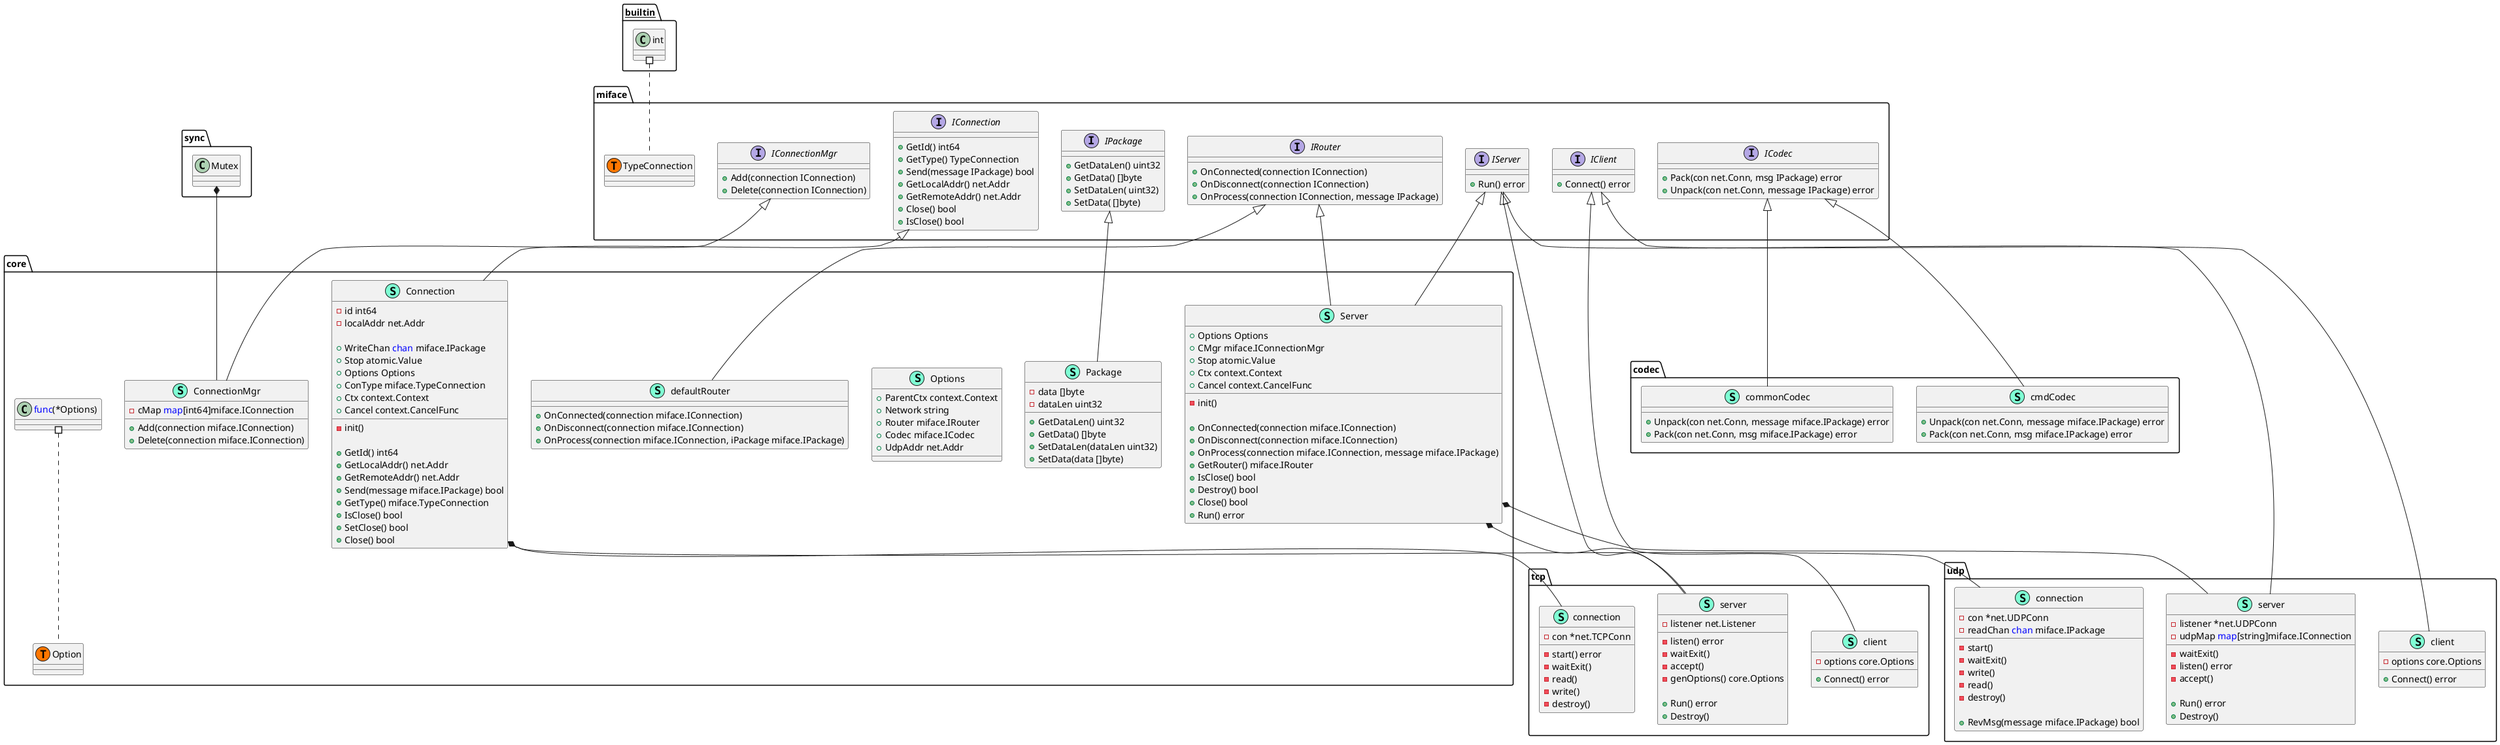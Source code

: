 @startuml
namespace codec {
    class cmdCodec << (S,Aquamarine) >> {
        + Unpack(con net.Conn, message miface.IPackage) error
        + Pack(con net.Conn, msg miface.IPackage) error

    }
    class commonCodec << (S,Aquamarine) >> {
        + Unpack(con net.Conn, message miface.IPackage) error
        + Pack(con net.Conn, msg miface.IPackage) error

    }
}

"miface.ICodec" <|-- "codec.cmdCodec"
"miface.ICodec" <|-- "codec.commonCodec"

namespace core {
    class Connection << (S,Aquamarine) >> {
        - id int64
        - localAddr net.Addr

        + WriteChan <font color=blue>chan</font> miface.IPackage
        + Stop atomic.Value
        + Options Options
        + ConType miface.TypeConnection
        + Ctx context.Context
        + Cancel context.CancelFunc

        - init() 

        + GetId() int64
        + GetLocalAddr() net.Addr
        + GetRemoteAddr() net.Addr
        + Send(message miface.IPackage) bool
        + GetType() miface.TypeConnection
        + IsClose() bool
        + SetClose() bool
        + Close() bool

    }
    class ConnectionMgr << (S,Aquamarine) >> {
        - cMap <font color=blue>map</font>[int64]miface.IConnection

        + Add(connection miface.IConnection) 
        + Delete(connection miface.IConnection) 

    }
    class Options << (S,Aquamarine) >> {
        + ParentCtx context.Context
        + Network string
        + Router miface.IRouter
        + Codec miface.ICodec
        + UdpAddr net.Addr

    }
    class Package << (S,Aquamarine) >> {
        - data []byte
        - dataLen uint32

        + GetDataLen() uint32
        + GetData() []byte
        + SetDataLen(dataLen uint32) 
        + SetData(data []byte) 

    }
    class Server << (S,Aquamarine) >> {
        + Options Options
        + CMgr miface.IConnectionMgr
        + Stop atomic.Value
        + Ctx context.Context
        + Cancel context.CancelFunc

        - init() 

        + OnConnected(connection miface.IConnection) 
        + OnDisconnect(connection miface.IConnection) 
        + OnProcess(connection miface.IConnection, message miface.IPackage) 
        + GetRouter() miface.IRouter
        + IsClose() bool
        + Destroy() bool
        + Close() bool
        + Run() error

    }
    class core.Option << (T, #FF7700) >>  {
    }
    class defaultRouter << (S,Aquamarine) >> {
        + OnConnected(connection miface.IConnection) 
        + OnDisconnect(connection miface.IConnection) 
        + OnProcess(connection miface.IConnection, iPackage miface.IPackage) 

    }
}
"sync.Mutex" *-- "core.ConnectionMgr"

"miface.IConnection" <|-- "core.Connection"
"miface.IConnectionMgr" <|-- "core.ConnectionMgr"
"miface.IPackage" <|-- "core.Package"
"miface.IRouter" <|-- "core.Server"
"miface.IServer" <|-- "core.Server"
"miface.IRouter" <|-- "core.defaultRouter"

namespace miface {
    interface IClient  {
        + Connect() error

    }
    interface ICodec  {
        + Pack(con net.Conn, msg IPackage) error
        + Unpack(con net.Conn, message IPackage) error

    }
    interface IConnection  {
        + GetId() int64
        + GetType() TypeConnection
        + Send(message IPackage) bool
        + GetLocalAddr() net.Addr
        + GetRemoteAddr() net.Addr
        + Close() bool
        + IsClose() bool

    }
    interface IConnectionMgr  {
        + Add(connection IConnection) 
        + Delete(connection IConnection) 

    }
    interface IPackage  {
        + GetDataLen() uint32
        + GetData() []byte
        + SetDataLen( uint32) 
        + SetData( []byte) 

    }
    interface IRouter  {
        + OnConnected(connection IConnection) 
        + OnDisconnect(connection IConnection) 
        + OnProcess(connection IConnection, message IPackage) 

    }
    interface IServer  {
        + Run() error

    }
    class miface.TypeConnection << (T, #FF7700) >>  {
    }
}


namespace tcp {
    class client << (S,Aquamarine) >> {
        - options core.Options

        + Connect() error

    }
    class connection << (S,Aquamarine) >> {
        - con *net.TCPConn

        - start() error
        - waitExit() 
        - read() 
        - write() 
        - destroy() 

    }
    class server << (S,Aquamarine) >> {
        - listener net.Listener

        - listen() error
        - waitExit() 
        - accept() 
        - genOptions() core.Options

        + Run() error
        + Destroy() 

    }
}
"core.Connection" *-- "tcp.connection"
"core.Server" *-- "tcp.server"

"miface.IClient" <|-- "tcp.client"
"miface.IServer" <|-- "tcp.server"

namespace udp {
    class client << (S,Aquamarine) >> {
        - options core.Options

        + Connect() error

    }
    class connection << (S,Aquamarine) >> {
        - con *net.UDPConn
        - readChan <font color=blue>chan</font> miface.IPackage

        - start() 
        - waitExit() 
        - write() 
        - read() 
        - destroy() 

        + RevMsg(message miface.IPackage) bool

    }
    class server << (S,Aquamarine) >> {
        - listener *net.UDPConn
        - udpMap <font color=blue>map</font>[string]miface.IConnection

        - waitExit() 
        - listen() error
        - accept() 

        + Run() error
        + Destroy() 

    }
}
"core.Connection" *-- "udp.connection"
"core.Server" *-- "udp.server"

"miface.IClient" <|-- "udp.client"
"miface.IServer" <|-- "udp.server"

"__builtin__.int" #.. "miface.TypeConnection"
"core.<font color=blue>func</font>(*Options) " #.. "core.Option"
@enduml
